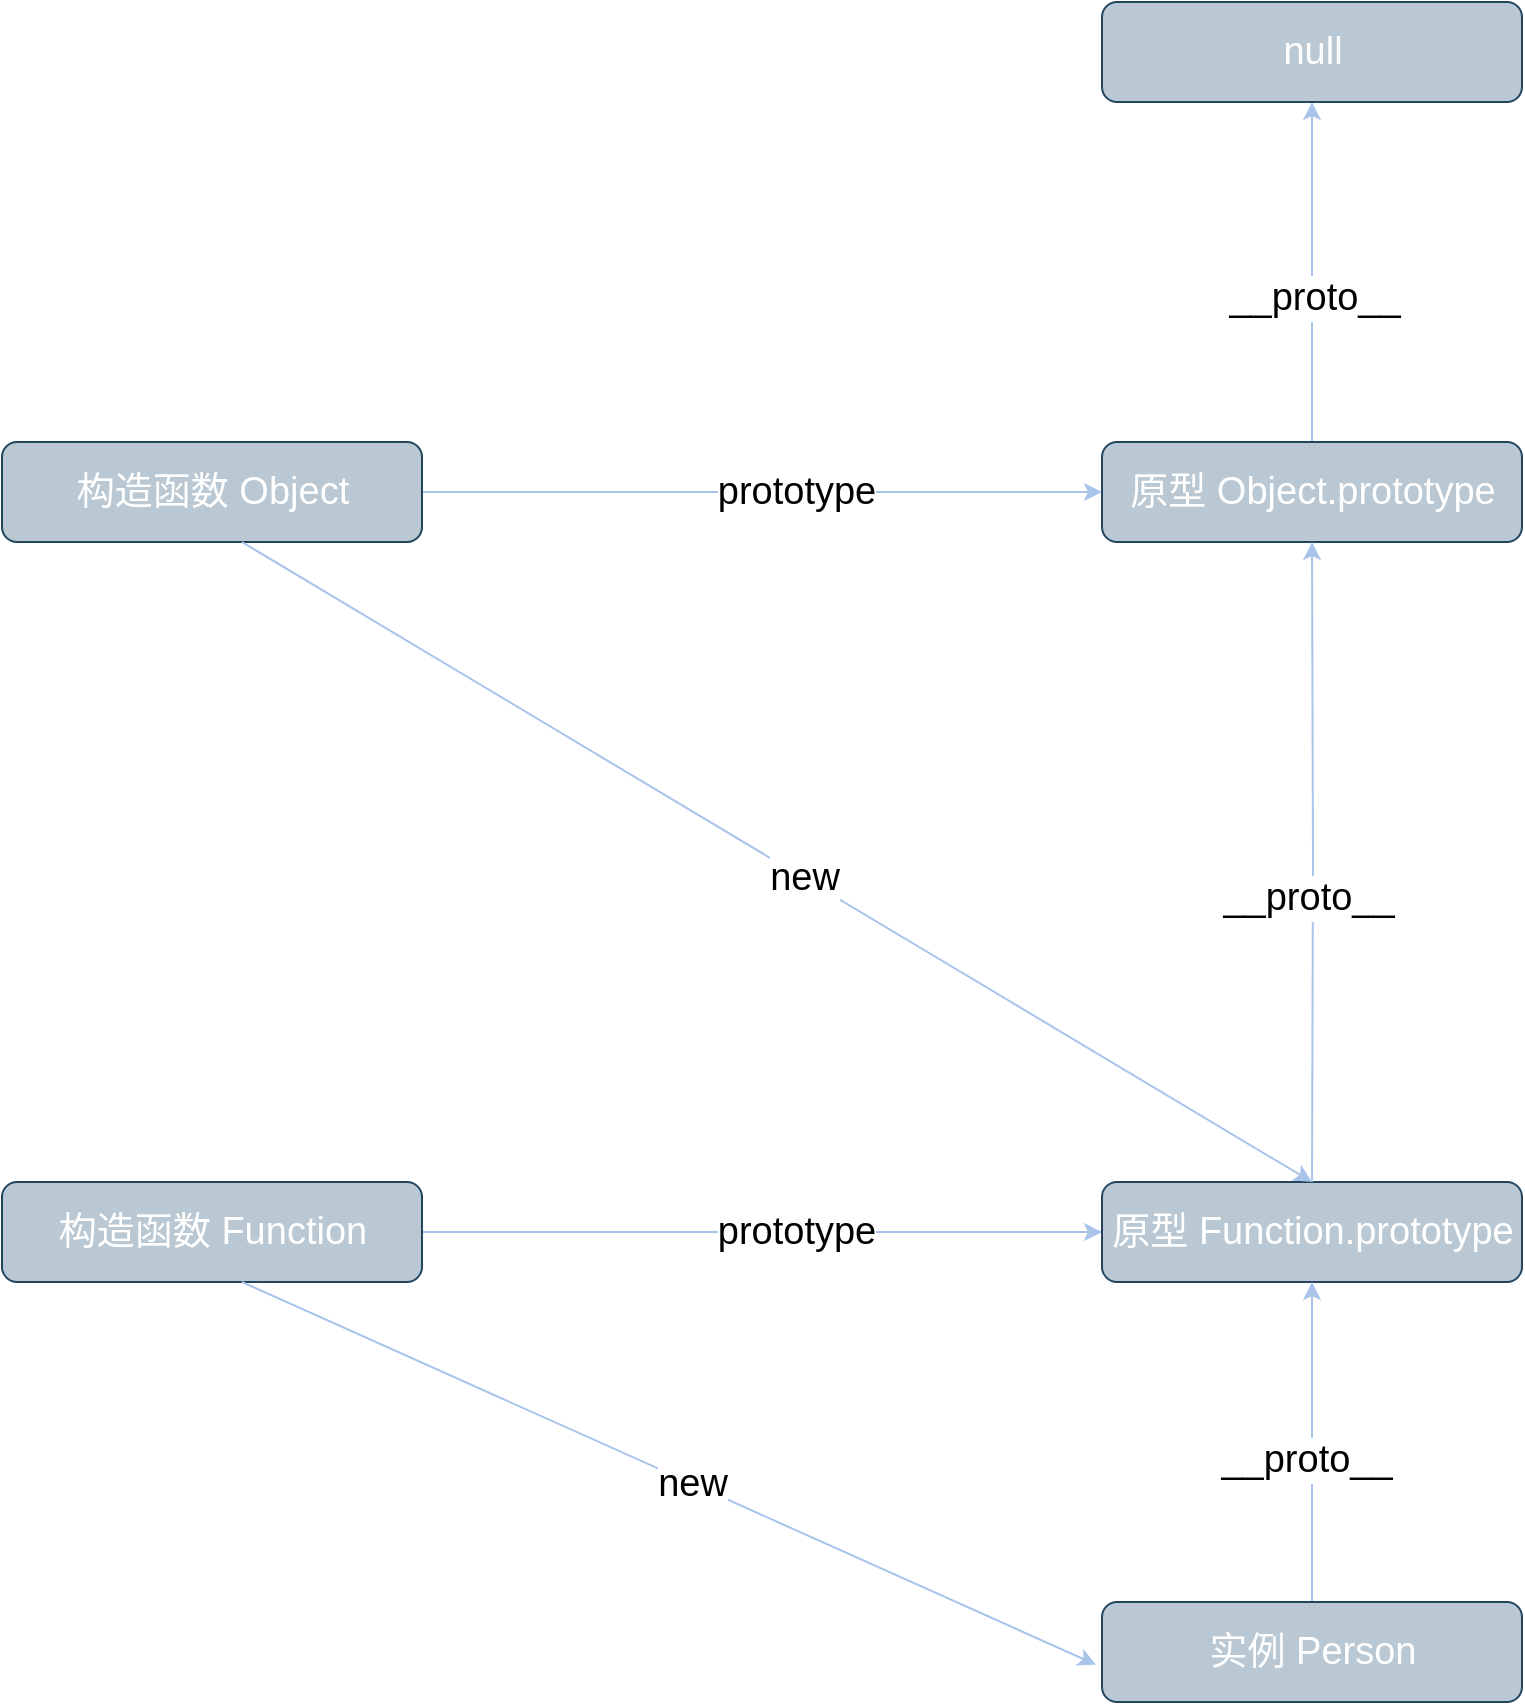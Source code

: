 <mxfile version="14.6.13" type="github"><diagram id="Baoo-nDBqs7gRs-W8FNo" name="第 1 页"><mxGraphModel dx="2062" dy="2275" grid="1" gridSize="10" guides="1" tooltips="1" connect="1" arrows="1" fold="1" page="1" pageScale="1" pageWidth="827" pageHeight="1169" math="0" shadow="0"><root><mxCell id="0"/><mxCell id="1" parent="0"/><mxCell id="wZ-ZBv1J1vZ0ZWBFe0EW-42" style="edgeStyle=orthogonalEdgeStyle;rounded=0;orthogonalLoop=1;jettySize=auto;html=1;fontSize=19;fontColor=#FFFFFF;strokeColor=#A9C4EB;" parent="1" source="wZ-ZBv1J1vZ0ZWBFe0EW-39" target="wZ-ZBv1J1vZ0ZWBFe0EW-40" edge="1"><mxGeometry relative="1" as="geometry"/></mxCell><mxCell id="wZ-ZBv1J1vZ0ZWBFe0EW-46" value="prototype" style="edgeLabel;html=1;align=center;verticalAlign=middle;resizable=0;points=[];fontSize=19;fontColor=#000000;" parent="wZ-ZBv1J1vZ0ZWBFe0EW-42" vertex="1" connectable="0"><mxGeometry x="0.1" relative="1" as="geometry"><mxPoint as="offset"/></mxGeometry></mxCell><mxCell id="wZ-ZBv1J1vZ0ZWBFe0EW-39" value="构造函数 Function" style="html=1;fontSize=19;rounded=1;glass=0;sketch=0;fillColor=#bac8d3;strokeColor=#23445d;labelBackgroundColor=none;labelBorderColor=none;fontColor=#FFFFFF;" parent="1" vertex="1"><mxGeometry x="40" y="130" width="210" height="50" as="geometry"/></mxCell><mxCell id="wZ-ZBv1J1vZ0ZWBFe0EW-40" value="原型 Function.prototype" style="html=1;fontSize=19;rounded=1;glass=0;sketch=0;fillColor=#bac8d3;strokeColor=#23445d;labelBackgroundColor=none;labelBorderColor=none;fontColor=#FFFFFF;" parent="1" vertex="1"><mxGeometry x="590" y="130" width="210" height="50" as="geometry"/></mxCell><mxCell id="wZ-ZBv1J1vZ0ZWBFe0EW-50" style="edgeStyle=orthogonalEdgeStyle;rounded=0;orthogonalLoop=1;jettySize=auto;html=1;entryX=0.5;entryY=1;entryDx=0;entryDy=0;fontSize=19;fontColor=#000000;strokeColor=#A9C4EB;" parent="1" source="wZ-ZBv1J1vZ0ZWBFe0EW-41" target="wZ-ZBv1J1vZ0ZWBFe0EW-40" edge="1"><mxGeometry relative="1" as="geometry"/></mxCell><mxCell id="wZ-ZBv1J1vZ0ZWBFe0EW-51" value="__proto__" style="edgeLabel;html=1;align=center;verticalAlign=middle;resizable=0;points=[];fontSize=19;fontColor=#000000;" parent="wZ-ZBv1J1vZ0ZWBFe0EW-50" vertex="1" connectable="0"><mxGeometry x="-0.11" y="3" relative="1" as="geometry"><mxPoint as="offset"/></mxGeometry></mxCell><mxCell id="wZ-ZBv1J1vZ0ZWBFe0EW-41" value="实例 Person" style="html=1;fontSize=19;rounded=1;glass=0;sketch=0;fillColor=#bac8d3;strokeColor=#23445d;labelBackgroundColor=none;labelBorderColor=none;fontColor=#FFFFFF;" parent="1" vertex="1"><mxGeometry x="590" y="340" width="210" height="50" as="geometry"/></mxCell><mxCell id="wZ-ZBv1J1vZ0ZWBFe0EW-48" value="" style="endArrow=classic;html=1;fontSize=19;fontColor=#000000;strokeColor=#A9C4EB;entryX=-0.014;entryY=0.627;entryDx=0;entryDy=0;entryPerimeter=0;exitX=0.571;exitY=1;exitDx=0;exitDy=0;exitPerimeter=0;" parent="1" source="wZ-ZBv1J1vZ0ZWBFe0EW-39" target="wZ-ZBv1J1vZ0ZWBFe0EW-41" edge="1"><mxGeometry width="50" height="50" relative="1" as="geometry"><mxPoint x="270" y="530" as="sourcePoint"/><mxPoint x="320" y="480" as="targetPoint"/></mxGeometry></mxCell><mxCell id="wZ-ZBv1J1vZ0ZWBFe0EW-49" value="new" style="edgeLabel;html=1;align=center;verticalAlign=middle;resizable=0;points=[];fontSize=19;fontColor=#000000;" parent="wZ-ZBv1J1vZ0ZWBFe0EW-48" vertex="1" connectable="0"><mxGeometry x="0.051" relative="1" as="geometry"><mxPoint as="offset"/></mxGeometry></mxCell><mxCell id="wZ-ZBv1J1vZ0ZWBFe0EW-52" style="edgeStyle=orthogonalEdgeStyle;rounded=0;orthogonalLoop=1;jettySize=auto;html=1;fontSize=19;fontColor=#FFFFFF;strokeColor=#A9C4EB;" parent="1" source="wZ-ZBv1J1vZ0ZWBFe0EW-54" target="wZ-ZBv1J1vZ0ZWBFe0EW-55" edge="1"><mxGeometry relative="1" as="geometry"/></mxCell><mxCell id="wZ-ZBv1J1vZ0ZWBFe0EW-53" value="prototype" style="edgeLabel;html=1;align=center;verticalAlign=middle;resizable=0;points=[];fontSize=19;fontColor=#000000;" parent="wZ-ZBv1J1vZ0ZWBFe0EW-52" vertex="1" connectable="0"><mxGeometry x="0.1" relative="1" as="geometry"><mxPoint as="offset"/></mxGeometry></mxCell><mxCell id="wZ-ZBv1J1vZ0ZWBFe0EW-54" value="构造函数 Object" style="html=1;fontSize=19;rounded=1;glass=0;sketch=0;fillColor=#bac8d3;strokeColor=#23445d;labelBackgroundColor=none;labelBorderColor=none;fontColor=#FFFFFF;" parent="1" vertex="1"><mxGeometry x="40" y="-240" width="210" height="50" as="geometry"/></mxCell><mxCell id="wZ-ZBv1J1vZ0ZWBFe0EW-63" style="edgeStyle=orthogonalEdgeStyle;rounded=0;orthogonalLoop=1;jettySize=auto;html=1;entryX=0.5;entryY=1;entryDx=0;entryDy=0;fontSize=19;fontColor=#000000;strokeColor=#A9C4EB;" parent="1" source="wZ-ZBv1J1vZ0ZWBFe0EW-55" target="wZ-ZBv1J1vZ0ZWBFe0EW-62" edge="1"><mxGeometry relative="1" as="geometry"/></mxCell><mxCell id="wZ-ZBv1J1vZ0ZWBFe0EW-64" value="__proto__" style="edgeLabel;html=1;align=center;verticalAlign=middle;resizable=0;points=[];fontSize=19;fontColor=#000000;" parent="wZ-ZBv1J1vZ0ZWBFe0EW-63" vertex="1" connectable="0"><mxGeometry x="-0.145" y="-1" relative="1" as="geometry"><mxPoint as="offset"/></mxGeometry></mxCell><mxCell id="wZ-ZBv1J1vZ0ZWBFe0EW-55" value="原型 Object.prototype" style="html=1;fontSize=19;rounded=1;glass=0;sketch=0;fillColor=#bac8d3;strokeColor=#23445d;labelBackgroundColor=none;labelBorderColor=none;fontColor=#FFFFFF;" parent="1" vertex="1"><mxGeometry x="590" y="-240" width="210" height="50" as="geometry"/></mxCell><mxCell id="wZ-ZBv1J1vZ0ZWBFe0EW-56" style="edgeStyle=orthogonalEdgeStyle;rounded=0;orthogonalLoop=1;jettySize=auto;html=1;entryX=0.5;entryY=1;entryDx=0;entryDy=0;fontSize=19;fontColor=#000000;strokeColor=#A9C4EB;" parent="1" target="wZ-ZBv1J1vZ0ZWBFe0EW-55" edge="1"><mxGeometry relative="1" as="geometry"><mxPoint x="695" y="130" as="sourcePoint"/></mxGeometry></mxCell><mxCell id="wZ-ZBv1J1vZ0ZWBFe0EW-57" value="__proto__" style="edgeLabel;html=1;align=center;verticalAlign=middle;resizable=0;points=[];fontSize=19;fontColor=#000000;" parent="wZ-ZBv1J1vZ0ZWBFe0EW-56" vertex="1" connectable="0"><mxGeometry x="-0.11" y="3" relative="1" as="geometry"><mxPoint as="offset"/></mxGeometry></mxCell><mxCell id="wZ-ZBv1J1vZ0ZWBFe0EW-59" value="" style="endArrow=classic;html=1;fontSize=19;fontColor=#000000;strokeColor=#A9C4EB;entryX=0.5;entryY=0;entryDx=0;entryDy=0;exitX=0.571;exitY=1;exitDx=0;exitDy=0;exitPerimeter=0;" parent="1" source="wZ-ZBv1J1vZ0ZWBFe0EW-54" target="wZ-ZBv1J1vZ0ZWBFe0EW-40" edge="1"><mxGeometry width="50" height="50" relative="1" as="geometry"><mxPoint x="270" y="160" as="sourcePoint"/><mxPoint x="587.06" y="1.35" as="targetPoint"/></mxGeometry></mxCell><mxCell id="wZ-ZBv1J1vZ0ZWBFe0EW-60" value="new" style="edgeLabel;html=1;align=center;verticalAlign=middle;resizable=0;points=[];fontSize=19;fontColor=#000000;" parent="wZ-ZBv1J1vZ0ZWBFe0EW-59" vertex="1" connectable="0"><mxGeometry x="0.051" relative="1" as="geometry"><mxPoint as="offset"/></mxGeometry></mxCell><mxCell id="wZ-ZBv1J1vZ0ZWBFe0EW-62" value="null" style="html=1;fontSize=19;rounded=1;glass=0;sketch=0;fillColor=#bac8d3;strokeColor=#23445d;labelBackgroundColor=none;labelBorderColor=none;fontColor=#FFFFFF;" parent="1" vertex="1"><mxGeometry x="590" y="-460" width="210" height="50" as="geometry"/></mxCell></root></mxGraphModel></diagram></mxfile>